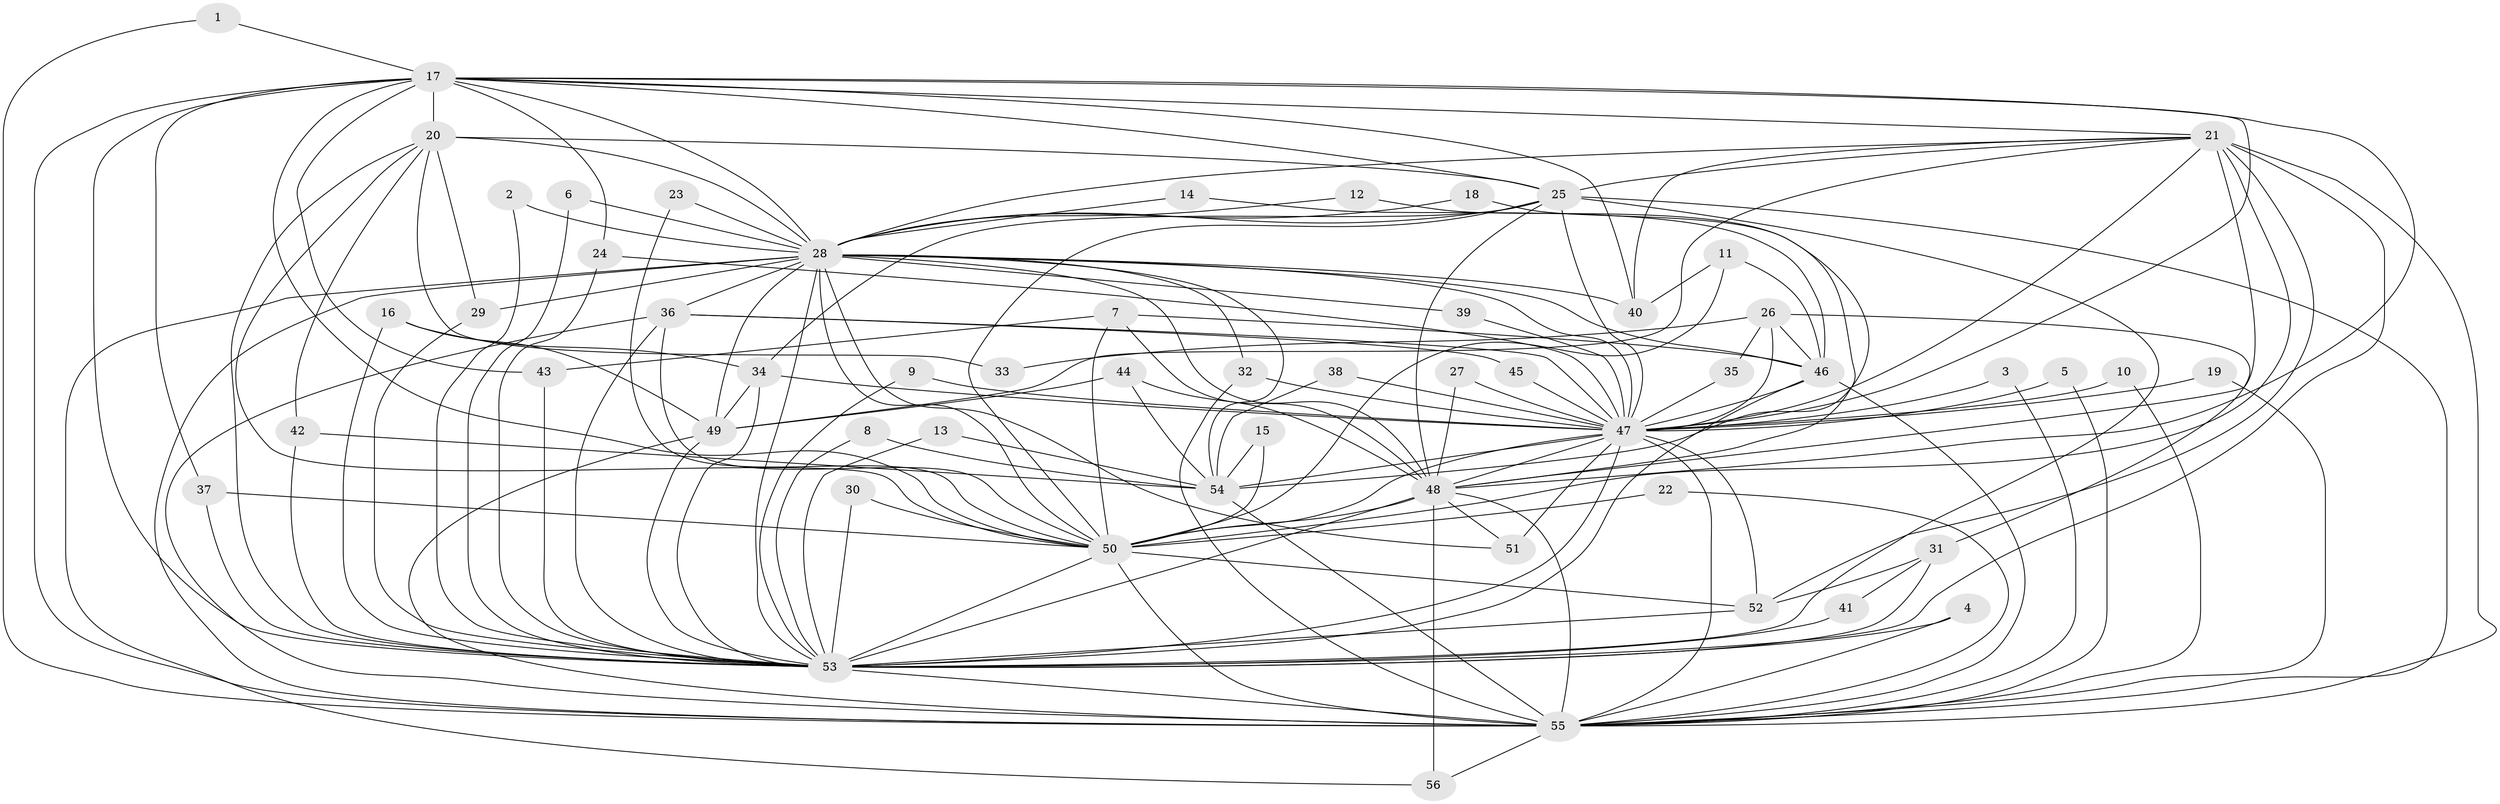 // original degree distribution, {20: 0.008928571428571428, 13: 0.008928571428571428, 27: 0.017857142857142856, 14: 0.008928571428571428, 18: 0.008928571428571428, 26: 0.008928571428571428, 23: 0.008928571428571428, 34: 0.008928571428571428, 19: 0.008928571428571428, 2: 0.5803571428571429, 4: 0.03571428571428571, 6: 0.026785714285714284, 5: 0.05357142857142857, 9: 0.008928571428571428, 3: 0.19642857142857142, 8: 0.008928571428571428}
// Generated by graph-tools (version 1.1) at 2025/49/03/09/25 03:49:43]
// undirected, 56 vertices, 159 edges
graph export_dot {
graph [start="1"]
  node [color=gray90,style=filled];
  1;
  2;
  3;
  4;
  5;
  6;
  7;
  8;
  9;
  10;
  11;
  12;
  13;
  14;
  15;
  16;
  17;
  18;
  19;
  20;
  21;
  22;
  23;
  24;
  25;
  26;
  27;
  28;
  29;
  30;
  31;
  32;
  33;
  34;
  35;
  36;
  37;
  38;
  39;
  40;
  41;
  42;
  43;
  44;
  45;
  46;
  47;
  48;
  49;
  50;
  51;
  52;
  53;
  54;
  55;
  56;
  1 -- 17 [weight=1.0];
  1 -- 55 [weight=1.0];
  2 -- 28 [weight=1.0];
  2 -- 53 [weight=1.0];
  3 -- 47 [weight=1.0];
  3 -- 55 [weight=1.0];
  4 -- 53 [weight=1.0];
  4 -- 55 [weight=1.0];
  5 -- 47 [weight=1.0];
  5 -- 55 [weight=1.0];
  6 -- 28 [weight=1.0];
  6 -- 53 [weight=1.0];
  7 -- 43 [weight=1.0];
  7 -- 46 [weight=1.0];
  7 -- 48 [weight=1.0];
  7 -- 50 [weight=1.0];
  8 -- 53 [weight=1.0];
  8 -- 54 [weight=1.0];
  9 -- 47 [weight=1.0];
  9 -- 53 [weight=1.0];
  10 -- 47 [weight=1.0];
  10 -- 55 [weight=1.0];
  11 -- 40 [weight=1.0];
  11 -- 46 [weight=1.0];
  11 -- 50 [weight=1.0];
  12 -- 28 [weight=1.0];
  12 -- 48 [weight=1.0];
  13 -- 53 [weight=1.0];
  13 -- 54 [weight=1.0];
  14 -- 28 [weight=1.0];
  14 -- 46 [weight=1.0];
  15 -- 50 [weight=1.0];
  15 -- 54 [weight=1.0];
  16 -- 34 [weight=1.0];
  16 -- 49 [weight=1.0];
  16 -- 53 [weight=1.0];
  17 -- 20 [weight=1.0];
  17 -- 21 [weight=2.0];
  17 -- 24 [weight=2.0];
  17 -- 25 [weight=1.0];
  17 -- 28 [weight=1.0];
  17 -- 37 [weight=1.0];
  17 -- 40 [weight=1.0];
  17 -- 43 [weight=1.0];
  17 -- 47 [weight=1.0];
  17 -- 48 [weight=1.0];
  17 -- 50 [weight=1.0];
  17 -- 53 [weight=3.0];
  17 -- 55 [weight=2.0];
  18 -- 28 [weight=1.0];
  18 -- 54 [weight=1.0];
  19 -- 47 [weight=1.0];
  19 -- 55 [weight=1.0];
  20 -- 25 [weight=1.0];
  20 -- 28 [weight=1.0];
  20 -- 29 [weight=1.0];
  20 -- 33 [weight=1.0];
  20 -- 42 [weight=1.0];
  20 -- 50 [weight=1.0];
  20 -- 53 [weight=1.0];
  21 -- 25 [weight=1.0];
  21 -- 28 [weight=1.0];
  21 -- 40 [weight=1.0];
  21 -- 47 [weight=1.0];
  21 -- 48 [weight=1.0];
  21 -- 49 [weight=1.0];
  21 -- 50 [weight=2.0];
  21 -- 52 [weight=1.0];
  21 -- 53 [weight=2.0];
  21 -- 55 [weight=1.0];
  22 -- 50 [weight=1.0];
  22 -- 55 [weight=1.0];
  23 -- 28 [weight=1.0];
  23 -- 50 [weight=1.0];
  24 -- 47 [weight=1.0];
  24 -- 53 [weight=1.0];
  25 -- 28 [weight=1.0];
  25 -- 34 [weight=1.0];
  25 -- 47 [weight=1.0];
  25 -- 48 [weight=1.0];
  25 -- 50 [weight=1.0];
  25 -- 53 [weight=3.0];
  25 -- 55 [weight=2.0];
  26 -- 31 [weight=1.0];
  26 -- 33 [weight=1.0];
  26 -- 35 [weight=1.0];
  26 -- 46 [weight=1.0];
  26 -- 47 [weight=4.0];
  27 -- 47 [weight=1.0];
  27 -- 48 [weight=1.0];
  28 -- 29 [weight=1.0];
  28 -- 32 [weight=1.0];
  28 -- 36 [weight=1.0];
  28 -- 39 [weight=1.0];
  28 -- 40 [weight=1.0];
  28 -- 46 [weight=2.0];
  28 -- 47 [weight=1.0];
  28 -- 48 [weight=1.0];
  28 -- 49 [weight=1.0];
  28 -- 50 [weight=1.0];
  28 -- 51 [weight=1.0];
  28 -- 53 [weight=2.0];
  28 -- 54 [weight=1.0];
  28 -- 55 [weight=1.0];
  28 -- 56 [weight=1.0];
  29 -- 53 [weight=1.0];
  30 -- 50 [weight=1.0];
  30 -- 53 [weight=1.0];
  31 -- 41 [weight=1.0];
  31 -- 52 [weight=1.0];
  31 -- 53 [weight=1.0];
  32 -- 47 [weight=1.0];
  32 -- 55 [weight=1.0];
  34 -- 47 [weight=1.0];
  34 -- 49 [weight=1.0];
  34 -- 53 [weight=1.0];
  35 -- 47 [weight=1.0];
  36 -- 45 [weight=1.0];
  36 -- 47 [weight=1.0];
  36 -- 50 [weight=1.0];
  36 -- 53 [weight=1.0];
  36 -- 55 [weight=1.0];
  37 -- 50 [weight=1.0];
  37 -- 53 [weight=1.0];
  38 -- 47 [weight=1.0];
  38 -- 54 [weight=1.0];
  39 -- 47 [weight=1.0];
  41 -- 53 [weight=1.0];
  42 -- 53 [weight=1.0];
  42 -- 54 [weight=1.0];
  43 -- 53 [weight=1.0];
  44 -- 48 [weight=1.0];
  44 -- 49 [weight=1.0];
  44 -- 54 [weight=1.0];
  45 -- 47 [weight=1.0];
  46 -- 47 [weight=1.0];
  46 -- 53 [weight=1.0];
  46 -- 55 [weight=1.0];
  47 -- 48 [weight=2.0];
  47 -- 50 [weight=2.0];
  47 -- 51 [weight=1.0];
  47 -- 52 [weight=1.0];
  47 -- 53 [weight=2.0];
  47 -- 54 [weight=2.0];
  47 -- 55 [weight=2.0];
  48 -- 50 [weight=3.0];
  48 -- 51 [weight=1.0];
  48 -- 53 [weight=2.0];
  48 -- 55 [weight=2.0];
  48 -- 56 [weight=1.0];
  49 -- 53 [weight=1.0];
  49 -- 55 [weight=1.0];
  50 -- 52 [weight=1.0];
  50 -- 53 [weight=3.0];
  50 -- 55 [weight=1.0];
  52 -- 53 [weight=1.0];
  53 -- 55 [weight=2.0];
  54 -- 55 [weight=1.0];
  55 -- 56 [weight=1.0];
}
